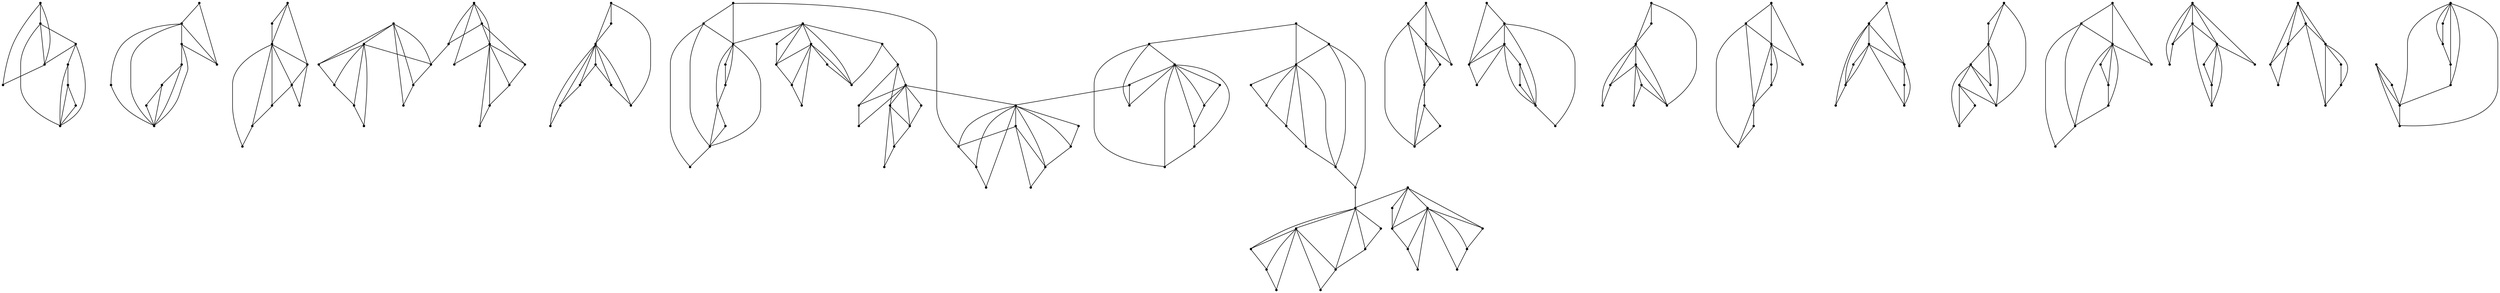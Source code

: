 graph {
  node [shape=point,comment="{\"directed\":false,\"doi\":\"10.4230/LIPIcs.GD.2024.30\",\"figure\":\"5\"}"]

  v0 [pos="1815.2250393648028,1713.8368433616383"]
  v1 [pos="1815.2208420417628,1747.1754330739423"]
  v2 [pos="1765.2112643240512,1630.5046111245729"]
  v3 [pos="1815.220842041763,1680.506391960017"]
  v4 [pos="1815.2208420417628,1947.1825564157189"]
  v5 [pos="1815.2250393648028,1980.5130078173402"]
  v6 [pos="1765.2112643240512,1897.1807755802747"]
  v7 [pos="1715.1974892832995,1930.5152961372373"]
  v8 [pos="1815.220842041763,2013.8515975296443"]
  v9 [pos="1765.2237291015626,2063.849309209747"]
  v10 [pos="1815.2250393648028,2247.189172273042"]
  v11 [pos="1815.220842041763,2280.527761985346"]
  v12 [pos="1765.2237291015626,2330.5254736654488"]
  v13 [pos="1715.1974892832995,1663.839131681536"]
  v14 [pos="1815.220842041763,2213.8587208714207"]
  v15 [pos="1715.1974892832995,2197.1914605929396"]
  v16 [pos="1765.2237291015626,1797.173144754045"]
  v17 [pos="1715.201559414732,1997.1802680958215"]
  v18 [pos="1715.1974892832995,1963.8498166942002"]
  v19 [pos="1715.1974892832995,1697.173652238498"]
  v20 [pos="1715.201559414732,1730.5041036401194"]
  v21 [pos="1715.201559414732,2263.8564325515235"]
  v22 [pos="1715.1974892832995,2230.525981149902"]
  v23 [pos="1765.2112643240512,2163.8569400359765"]
  v24 [pos="1715.1974892832995,1763.8426933524238"]
  v25 [pos="1715.1974892832995,2030.5188578081256"]
  v26 [pos="1715.1974892832995,2297.1950222638275"]
  v27 [pos="1665.1837142425481,1647.1678022477126"]
  v28 [pos="1665.1795169195084,1680.506391960017"]
  v29 [pos="1615.1699392017963,1563.8355700106472"]
  v30 [pos="1665.1795169195084,1613.8373508460913"]
  v31 [pos="1665.1795169195084,1880.5135153017934"]
  v32 [pos="1665.183714242548,1913.8439667034147"]
  v33 [pos="1615.1699392017963,1830.511734466349"]
  v34 [pos="1665.1795169195084,1947.1825564157189"]
  v35 [pos="1615.1824039793078,1997.1802680958215"]
  v36 [pos="1665.183714242548,2180.5201311591163"]
  v37 [pos="1665.1795169195084,2213.8587208714207"]
  v38 [pos="1615.182403979308,2263.8564325515235"]
  v39 [pos="1665.1795169195084,2147.1896797574955"]
  v40 [pos="1615.182403979308,1730.5041036401194"]
  v41 [pos="1565.1561641610451,1897.1807755802747"]
  v42 [pos="1565.1561641610451,1863.8462550233119"]
  v43 [pos="1565.1602342924775,1930.511226981896"]
  v44 [pos="1565.156164161045,1597.1700905676103"]
  v45 [pos="1565.1561641610451,1630.5046111245729"]
  v46 [pos="1565.1602342924773,1663.8350625261942"]
  v47 [pos="1565.156164161045,2163.8569400359765"]
  v48 [pos="1565.1561641610451,2130.522419479014"]
  v49 [pos="1565.1602342924775,2197.187391437598"]
  v50 [pos="1615.1699392017965,2097.1878989220513"]
  v51 [pos="1015.0086770463084,1563.8315008553059"]
  v52 [pos="1315.0913590887196,1563.8315008553059"]
  v53 [pos="1015.0086770463083,1830.5076653110077"]
  v54 [pos="1315.0913590887196,1830.5076653110082"]
  v55 [pos="1015.0086770463084,2097.18382976671"]
  v56 [pos="1315.0913590887196,2097.18382976671"]
  v57 [pos="1565.156164161045,1697.173652238498"]
  v58 [pos="1565.1561641610451,1963.8498166942002"]
  v59 [pos="1565.156164161045,2230.525981149902"]
  v60 [pos="1515.1464592517257,1713.832774206297"]
  v61 [pos="1515.1423891202935,1747.171363918601"]
  v62 [pos="1465.1326842109743,1630.5005419692316"]
  v63 [pos="1515.1423891202935,1680.5023228046757"]
  v64 [pos="1515.1423891202935,1947.1784872603773"]
  v65 [pos="1515.1464592517254,1980.5089386619986"]
  v66 [pos="1415.1189091702227,1963.8457475388589"]
  v67 [pos="1515.1423891202935,2013.8475283743028"]
  v68 [pos="1465.1326842109743,1897.1767064249332"]
  v69 [pos="1465.1452761800929,2063.8452400544056"]
  v70 [pos="1515.1464592517257,2247.1851031177007"]
  v71 [pos="1515.1423891202935,2280.5236928300046"]
  v72 [pos="1465.1452761800929,2330.5214045101075"]
  v73 [pos="1415.1189091702227,1697.1695830831568"]
  v74 [pos="1515.1423891202935,2213.8546517160794"]
  v75 [pos="1415.1189091702227,2230.5219119945605"]
  v76 [pos="1415.1231064932622,1997.1761989404802"]
  v77 [pos="1465.145276180093,1797.1690755987038"]
  v78 [pos="1415.1231064932622,1730.500034484778"]
  v79 [pos="1415.1231064932622,2263.852363396182"]
  v80 [pos="1415.1189091702227,1663.8350625261937"]
  v81 [pos="1415.1189091702227,1930.511226981896"]
  v82 [pos="1465.1326842109743,2163.8528708806352"]
  v83 [pos="1415.1189091702227,2197.187391437598"]
  v84 [pos="1415.1189091702227,1763.8386241970825"]
  v85 [pos="1415.1189091702227,2030.5147886527843"]
  v86 [pos="1415.1189091702227,2297.190953108486"]
  v87 [pos="1365.105134129471,1647.1637330923713"]
  v88 [pos="1365.1010639980386,1680.5023228046757"]
  v89 [pos="1365.1010639980386,1613.83328169075"]
  v90 [pos="1365.1010639980386,1880.5094461464519"]
  v91 [pos="1365.105134129471,1913.8398975480732"]
  v92 [pos="1365.1010639980386,1947.1784872603773"]
  v93 [pos="1315.1039510578385,1997.1761989404802"]
  v94 [pos="1365.105134129471,2180.516062003775"]
  v95 [pos="1365.1010639980386,2213.8546517160794"]
  v96 [pos="1315.1039510578385,2263.852363396182"]
  v97 [pos="1365.1010639980386,2147.1856106021537"]
  v98 [pos="1265.0817813710075,1930.5071578265545"]
  v99 [pos="1265.077584047968,1897.1767064249332"]
  v100 [pos="1315.1039510578385,1730.500034484778"]
  v101 [pos="1265.077584047968,1630.5005419692316"]
  v102 [pos="1265.0817813710075,1663.8309933708533"]
  v103 [pos="1265.077584047968,2163.8528708806352"]
  v104 [pos="1265.0817813710075,2197.1833222822565"]
  v105 [pos="1265.077584047968,1597.1660214122685"]
  v106 [pos="1265.077584047968,1863.8421858679706"]
  v107 [pos="1265.077584047968,2130.518350323672"]
  v108 [pos="1265.077584047968,1697.1695830831568"]
  v109 [pos="1265.077584047968,1963.8457475388589"]
  v110 [pos="1265.077584047968,2230.5219119945605"]
  v111 [pos="1215.0638090072164,1713.832774206297"]
  v112 [pos="1215.0597388757842,1747.171363918601"]
  v113 [pos="1165.050033966465,1630.5005419692316"]
  v114 [pos="1115.040456248753,1730.5000344847776"]
  v115 [pos="1215.0597388757842,1680.5023228046757"]
  v116 [pos="1215.0597388757842,1947.1784872603773"]
  v117 [pos="1215.0638090072164,1980.5089386619986"]
  v118 [pos="1115.040456248753,1997.1761989404802"]
  v119 [pos="1215.0597388757842,2013.8475283743028"]
  v120 [pos="1165.050033966465,1897.1767064249334"]
  v121 [pos="1165.0626259355836,2063.8452400544056"]
  v122 [pos="1215.0638090072164,2247.1851031177007"]
  v123 [pos="1215.0597388757842,2280.5236928300046"]
  v124 [pos="1165.0626259355836,2330.5214045101075"]
  v125 [pos="1215.0597388757842,2213.8546517160794"]
  v126 [pos="1115.040456248753,2263.852363396182"]
  v127 [pos="1165.0626259355836,1797.1690755987038"]
  v128 [pos="1115.0362589257134,1697.1695830831568"]
  v129 [pos="1115.0362589257134,1663.8350625261937"]
  v130 [pos="1115.0362589257134,1930.511226981896"]
  v131 [pos="1115.0362589257134,1963.8457475388589"]
  v132 [pos="1165.050033966465,2163.8528708806352"]
  v133 [pos="1115.0362589257134,2230.5219119945605"]
  v134 [pos="1115.0362589257134,2197.187391437598"]
  v135 [pos="1115.0362589257134,1763.8386241970825"]
  v136 [pos="1115.0362589257134,2030.5147886527843"]
  v137 [pos="1115.0362589257134,2297.190953108486"]
  v138 [pos="1065.02245208706,1647.1637330923713"]
  v139 [pos="1065.0183819556275,1680.5023228046757"]
  v140 [pos="1065.0183819556275,1613.83328169075"]
  v141 [pos="1065.0183819556275,1880.5094461464519"]
  v142 [pos="1065.02245208706,1913.8398975480732"]
  v143 [pos="1065.0183819556275,1947.1784872603773"]
  v144 [pos="1015.0212690154272,1997.1761989404802"]
  v145 [pos="1065.02245208706,2180.516062003775"]
  v146 [pos="1065.0183819556275,2213.8546517160794"]
  v147 [pos="1015.0212690154272,2263.852363396182"]
  v148 [pos="1065.0183819556275,2147.1856106021537"]
  v149 [pos="964.9990993285965,1930.5071578265545"]
  v150 [pos="1015.0212690154273,1730.500034484778"]
  v151 [pos="964.9990993285965,1663.8309933708533"]
  v152 [pos="964.9990993285965,2197.1833222822565"]
  v153 [pos="964.9949656013605,1630.5005419692316"]
  v154 [pos="964.9949656013605,1597.1660214122685"]
  v155 [pos="964.9949656013605,1863.8421858679706"]
  v156 [pos="964.9949656013605,1897.1767064249332"]
  v157 [pos="964.9949656013605,2163.8528708806352"]
  v158 [pos="964.9949656013605,2130.518350323672"]
  v159 [pos="964.9949656013605,1697.1695830831568"]
  v160 [pos="964.9949656013605,1963.8457475388589"]
  v161 [pos="964.9949656013605,2230.5219119945605"]
  v162 [pos="914.9811905606089,1713.832774206297"]
  v163 [pos="914.9769932375693,1747.171363918601"]
  v164 [pos="864.9674155198574,1630.5005419692316"]
  v165 [pos="814.9536404791058,1763.8386241970825"]
  v166 [pos="914.9811905606089,1980.5089386619986"]
  v167 [pos="914.9769932375693,2013.8475283743028"]
  v168 [pos="864.9798802973689,2063.8452400544056"]
  v169 [pos="914.9769932375693,2213.8546517160794"]
  v170 [pos="814.9536404791058,2297.190953108486"]
  v171 [pos="914.9811905606089,2247.1851031177007"]
  v172 [pos="914.9769932375693,2280.5236928300046"]
  v173 [pos="864.9798802973689,2330.5214045101075"]
  v174 [pos="914.9769932375693,1680.5023228046757"]
  v175 [pos="914.9769932375693,1947.1784872603773"]
  v176 [pos="814.9536404791058,2030.5147886527843"]
  v177 [pos="864.9674155198574,1897.1767064249332"]
  v178 [pos="864.9798802973689,1797.1690755987038"]
  v179 [pos="814.9577742063418,1730.5000344847776"]
  v180 [pos="814.9536404791058,1663.8350625261942"]
  v181 [pos="814.9536404791058,1697.1695830831568"]
  v182 [pos="814.9577742063418,1997.1761989404802"]
  v183 [pos="814.9536404791058,1930.511226981896"]
  v184 [pos="814.9536404791058,1963.8457475388586"]
  v185 [pos="864.9674155198574,2163.8528708806352"]
  v186 [pos="814.9536404791057,2197.187391437598"]
  v187 [pos="814.9577742063418,2263.852363396182"]
  v188 [pos="814.9536404791057,2230.5219119945605"]
  v189 [pos="764.9398654383542,1647.1637330923713"]
  v190 [pos="764.9356681153147,1680.5023228046757"]
  v191 [pos="714.9260903976027,1563.8315008553059"]
  v192 [pos="764.9398654383542,1913.8398975480732"]
  v193 [pos="764.9356681153146,1947.1784872603773"]
  v194 [pos="714.9385551751143,1997.1761989404802"]
  v195 [pos="764.9356681153146,1613.83328169075"]
  v196 [pos="764.9356681153147,1880.5094461464519"]
  v197 [pos="764.9398654383542,2180.516062003775"]
  v198 [pos="764.9356681153147,2213.8546517160794"]
  v199 [pos="714.9385551751143,2263.852363396182"]
  v200 [pos="714.9260903976027,1830.5076653110077"]
  v201 [pos="764.9356681153147,2147.1856106021537"]
  v202 [pos="714.9385551751143,1730.500034484778"]
  v203 [pos="664.9164490840872,1663.8309933708529"]
  v204 [pos="664.9123153568511,1630.5005419692316"]
  v205 [pos="664.9123153568511,1597.1660214122685"]
  v206 [pos="664.9123153568512,1897.1767064249332"]
  v207 [pos="664.9164490840872,1930.5071578265545"]
  v208 [pos="664.9123153568512,1863.8421858679706"]
  v209 [pos="714.9260903976027,2097.18382976671"]
  v210 [pos="664.9123153568511,2163.8528708806352"]
  v211 [pos="664.9164490840872,2197.1833222822565"]
  v212 [pos="664.9123153568511,2130.518350323672"]
  v213 [pos="664.9123153568512,1697.1695830831568"]
  v214 [pos="664.9123153568512,1963.8457475388589"]
  v215 [pos="664.9123153568511,2230.5219119945605"]

  v0 -- v1 [id="-1",pos="1815.2250393648028,1713.8368433616383 1815.2208420417628,1747.1754330739423 1815.2208420417628,1747.1754330739423 1815.2208420417628,1747.1754330739423"]
  v1 -- v2 [id="-2",pos="1815.2208420417628,1747.1754330739423 1765.2112643240512,1630.5046111245729 1765.2112643240512,1630.5046111245729 1765.2112643240512,1630.5046111245729"]
  v3 -- v0 [id="-3",pos="1815.220842041763,1680.506391960017 1815.2250393648028,1713.8368433616383 1815.2250393648028,1713.8368433616383 1815.2250393648028,1713.8368433616383"]
  v0 -- v2 [id="-4",pos="1815.2250393648028,1713.8368433616383 1765.2112643240512,1630.5046111245729 1765.2112643240512,1630.5046111245729 1765.2112643240512,1630.5046111245729"]
  v4 -- v5 [id="-5",pos="1815.2208420417628,1947.1825564157189 1815.2250393648028,1980.5130078173402 1815.2250393648028,1980.5130078173402 1815.2250393648028,1980.5130078173402"]
  v5 -- v6 [id="-6",pos="1815.2250393648028,1980.5130078173402 1765.2112643240512,1897.1807755802747 1765.2112643240512,1897.1807755802747 1765.2112643240512,1897.1807755802747"]
  v5 -- v7 [id="-7",pos="1815.2250393648028,1980.5130078173402 1715.1974892832995,1930.5152961372373 1715.1974892832995,1930.5152961372373 1715.1974892832995,1930.5152961372373"]
  v215 -- v209 [id="-8",pos="664.9123153568511,2230.5219119945605 714.9260903976027,2097.18382976671 714.9260903976027,2097.18382976671 714.9260903976027,2097.18382976671"]
  v215 -- v199 [id="-9",pos="664.9123153568511,2230.5219119945605 714.9385551751143,2263.852363396182 714.9385551751143,2263.852363396182 714.9385551751143,2263.852363396182"]
  v211 -- v215 [id="-10",pos="664.9164490840872,2197.1833222822565 664.9123153568511,2230.5219119945605 664.9123153568511,2230.5219119945605 664.9123153568511,2230.5219119945605"]
  v211 -- v209 [id="-11",pos="664.9164490840872,2197.1833222822565 714.9260903976027,2097.18382976671 714.9260903976027,2097.18382976671 714.9260903976027,2097.18382976671"]
  v210 -- v209 [id="-12",pos="664.9123153568511,2163.8528708806352 714.9260903976027,2097.18382976671 714.9260903976027,2097.18382976671 714.9260903976027,2097.18382976671"]
  v210 -- v211 [id="-13",pos="664.9123153568511,2163.8528708806352 664.9164490840872,2197.1833222822565 664.9164490840872,2197.1833222822565 664.9164490840872,2197.1833222822565"]
  v212 -- v210 [id="-14",pos="664.9123153568511,2130.518350323672 664.9123153568511,2163.8528708806352 664.9123153568511,2163.8528708806352 664.9123153568511,2163.8528708806352"]
  v214 -- v194 [id="-15",pos="664.9123153568512,1963.8457475388589 714.9385551751143,1997.1761989404802 714.9385551751143,1997.1761989404802 714.9385551751143,1997.1761989404802"]
  v214 -- v200 [id="-16",pos="664.9123153568512,1963.8457475388589 714.9260903976027,1830.5076653110077 714.9260903976027,1830.5076653110077 714.9260903976027,1830.5076653110077"]
  v207 -- v214 [id="-17",pos="664.9164490840872,1930.5071578265545 664.9123153568512,1963.8457475388589 664.9123153568512,1963.8457475388589 664.9123153568512,1963.8457475388589"]
  v207 -- v200 [id="-18",pos="664.9164490840872,1930.5071578265545 714.9260903976027,1830.5076653110077 714.9260903976027,1830.5076653110077 714.9260903976027,1830.5076653110077"]
  v206 -- v200 [id="-19",pos="664.9123153568512,1897.1767064249332 714.9260903976027,1830.5076653110077 714.9260903976027,1830.5076653110077 714.9260903976027,1830.5076653110077"]
  v206 -- v207 [id="-20",pos="664.9123153568512,1897.1767064249332 664.9164490840872,1930.5071578265545 664.9164490840872,1930.5071578265545 664.9164490840872,1930.5071578265545"]
  v208 -- v206 [id="-21",pos="664.9123153568512,1863.8421858679706 664.9123153568512,1897.1767064249332 664.9123153568512,1897.1767064249332 664.9123153568512,1897.1767064249332"]
  v213 -- v191 [id="-22",pos="664.9123153568512,1697.1695830831568 714.9260903976027,1563.8315008553059 714.9260903976027,1563.8315008553059 714.9260903976027,1563.8315008553059"]
  v213 -- v202 [id="-23",pos="664.9123153568512,1697.1695830831568 714.9385551751143,1730.500034484778 714.9385551751143,1730.500034484778 714.9385551751143,1730.500034484778"]
  v203 -- v191 [id="-24",pos="664.9164490840872,1663.8309933708529 714.9260903976027,1563.8315008553059 714.9260903976027,1563.8315008553059 714.9260903976027,1563.8315008553059"]
  v203 -- v213 [id="-25",pos="664.9164490840872,1663.8309933708529 664.9123153568512,1697.1695830831568 664.9123153568512,1697.1695830831568 664.9123153568512,1697.1695830831568"]
  v204 -- v191 [id="-26",pos="664.9123153568511,1630.5005419692316 714.9260903976027,1563.8315008553059 714.9260903976027,1563.8315008553059 714.9260903976027,1563.8315008553059"]
  v204 -- v203 [id="-27",pos="664.9123153568511,1630.5005419692316 664.9164490840872,1663.8309933708529 664.9164490840872,1663.8309933708529 664.9164490840872,1663.8309933708529"]
  v205 -- v204 [id="-28",pos="664.9123153568511,1597.1660214122685 664.9123153568511,1630.5005419692316 664.9123153568511,1630.5005419692316 664.9123153568511,1630.5005419692316"]
  v209 -- v201 [id="-29",pos="714.9260903976027,2097.18382976671 764.9356681153147,2147.1856106021537 764.9356681153147,2147.1856106021537 764.9356681153147,2147.1856106021537"]
  v209 -- v212 [id="-30",pos="714.9260903976027,2097.18382976671 664.9123153568511,2130.518350323672 664.9123153568511,2130.518350323672 664.9123153568511,2130.518350323672"]
  v209 -- v199 [id="-31",pos="714.9260903976027,2097.18382976671 714.9385551751143,2263.852363396182 714.9385551751143,2263.852363396182 714.9385551751143,2263.852363396182"]
  v200 -- v208 [id="-34",pos="714.9260903976027,1830.5076653110077 664.9123153568512,1863.8421858679706 664.9123153568512,1863.8421858679706 664.9123153568512,1863.8421858679706"]
  v200 -- v194 [id="-35",pos="714.9260903976027,1830.5076653110077 714.9385551751143,1997.1761989404802 714.9385551751143,1997.1761989404802 714.9385551751143,1997.1761989404802"]
  v200 -- v196 [id="-36",pos="714.9260903976027,1830.5076653110077 764.9356681153147,1880.5094461464519 764.9356681153147,1880.5094461464519 764.9356681153147,1880.5094461464519"]
  v191 -- v205 [id="-39",pos="714.9260903976027,1563.8315008553059 664.9123153568511,1597.1660214122685 664.9123153568511,1597.1660214122685 664.9123153568511,1597.1660214122685"]
  v191 -- v195 [id="-40",pos="714.9260903976027,1563.8315008553059 764.9356681153146,1613.83328169075 764.9356681153146,1613.83328169075 764.9356681153146,1613.83328169075"]
  v191 -- v202 [id="-41",pos="714.9260903976027,1563.8315008553059 714.9385551751143,1730.500034484778 714.9385551751143,1730.500034484778 714.9385551751143,1730.500034484778"]
  v191 -- v189 [id="-44",pos="714.9260903976027,1563.8315008553059 764.9398654383542,1647.1637330923713 764.9398654383542,1647.1637330923713 764.9398654383542,1647.1637330923713"]
  v194 -- v193 [id="-45",pos="714.9385551751143,1997.1761989404802 764.9356681153146,1947.1784872603773 764.9356681153146,1947.1784872603773 764.9356681153146,1947.1784872603773"]
  v202 -- v190 [id="-46",pos="714.9385551751143,1730.500034484778 764.9356681153147,1680.5023228046757 764.9356681153147,1680.5023228046757 764.9356681153147,1680.5023228046757"]
  v199 -- v201 [id="-47",pos="714.9385551751143,2263.852363396182 764.9356681153147,2147.1856106021537 764.9356681153147,2147.1856106021537 764.9356681153147,2147.1856106021537"]
  v199 -- v197 [id="-48",pos="714.9385551751143,2263.852363396182 764.9398654383542,2180.516062003775 764.9398654383542,2180.516062003775 764.9398654383542,2180.516062003775"]
  v194 -- v192 [id="-49",pos="714.9385551751143,1997.1761989404802 764.9398654383542,1913.8398975480732 764.9398654383542,1913.8398975480732 764.9398654383542,1913.8398975480732"]
  v201 -- v197 [id="-51",pos="764.9356681153147,2147.1856106021537 764.9398654383542,2180.516062003775 764.9398654383542,2180.516062003775 764.9398654383542,2180.516062003775"]
  v192 -- v200 [id="-52",pos="764.9398654383542,1913.8398975480732 714.9260903976027,1830.5076653110077 714.9260903976027,1830.5076653110077 714.9260903976027,1830.5076653110077"]
  v196 -- v192 [id="-53",pos="764.9356681153147,1880.5094461464519 764.9398654383542,1913.8398975480732 764.9398654383542,1913.8398975480732 764.9398654383542,1913.8398975480732"]
  v195 -- v189 [id="-55",pos="764.9356681153146,1613.83328169075 764.9398654383542,1647.1637330923713 764.9398654383542,1647.1637330923713 764.9398654383542,1647.1637330923713"]
  v198 -- v199 [id="-56",pos="764.9356681153147,2213.8546517160794 714.9385551751143,2263.852363396182 714.9385551751143,2263.852363396182 714.9385551751143,2263.852363396182"]
  v197 -- v198 [id="-57",pos="764.9398654383542,2180.516062003775 764.9356681153147,2213.8546517160794 764.9356681153147,2213.8546517160794 764.9356681153147,2213.8546517160794"]
  v193 -- v55 [id="-58",pos="764.9356681153146,1947.1784872603773 764.9398654383542,2097.1878989220513 764.9398654383542,2097.1878989220513 764.9398654383542,2097.1878989220513 1015.0086770463084,2097.18382976671 1015.0086770463084,2097.18382976671 1015.0086770463084,2097.18382976671"]
  v193 -- v192 [id="-59",pos="764.9356681153146,1947.1784872603773 764.9398654383542,1913.8398975480732 764.9398654383542,1913.8398975480732 764.9398654383542,1913.8398975480732"]
  v196 -- v190 [id="-60",pos="764.9356681153147,1880.5094461464519 764.9356681153147,1680.5023228046757 764.9356681153147,1680.5023228046757 764.9356681153147,1680.5023228046757"]
  v190 -- v189 [id="-61",pos="764.9356681153147,1680.5023228046757 764.9398654383542,1647.1637330923713 764.9398654383542,1647.1637330923713 764.9398654383542,1647.1637330923713"]
  v195 -- v51 [id="-63",pos="764.9356681153146,1613.83328169075 764.9398654383542,1563.8355700106472 764.9398654383542,1563.8355700106472 764.9398654383542,1563.8355700106472 1015.0086770463084,1563.8315008553059 1015.0086770463084,1563.8315008553059 1015.0086770463084,1563.8315008553059"]
  v190 -- v191 [id="-65",pos="764.9356681153147,1680.5023228046757 714.9260903976027,1563.8315008553059 714.9260903976027,1563.8315008553059 714.9260903976027,1563.8315008553059"]
  v5 -- v8 [id="-67",pos="1815.2250393648028,1980.5130078173402 1815.220842041763,2013.8515975296443 1815.220842041763,2013.8515975296443 1815.220842041763,2013.8515975296443"]
  v8 -- v9 [id="-68",pos="1815.220842041763,2013.8515975296443 1765.2237291015626,2063.849309209747 1765.2237291015626,2063.849309209747 1765.2237291015626,2063.849309209747"]
  v10 -- v11 [id="-69",pos="1815.2250393648028,2247.189172273042 1815.220842041763,2280.527761985346 1815.220842041763,2280.527761985346 1815.220842041763,2280.527761985346"]
  v11 -- v12 [id="-70",pos="1815.220842041763,2280.527761985346 1765.2237291015626,2330.5254736654488 1765.2237291015626,2330.5254736654488 1765.2237291015626,2330.5254736654488"]
  v1 -- v13 [id="-71",pos="1815.2208420417628,1747.1754330739423 1715.1974892832995,1663.839131681536 1715.1974892832995,1663.839131681536 1715.1974892832995,1663.839131681536"]
  v14 -- v15 [id="-72",pos="1815.220842041763,2213.8587208714207 1715.1974892832995,2197.1914605929396 1715.1974892832995,2197.1914605929396 1715.1974892832995,2197.1914605929396"]
  v170 -- v185 [id="-73",pos="814.9536404791058,2297.190953108486 864.9674155198574,2163.8528708806352 864.9674155198574,2163.8528708806352 864.9674155198574,2163.8528708806352"]
  v170 -- v173 [id="-74",pos="814.9536404791058,2297.190953108486 864.9798802973689,2330.5214045101075 864.9798802973689,2330.5214045101075 864.9798802973689,2330.5214045101075"]
  v187 -- v185 [id="-75",pos="814.9577742063418,2263.852363396182 864.9674155198574,2163.8528708806352 864.9674155198574,2163.8528708806352 864.9674155198574,2163.8528708806352"]
  v187 -- v170 [id="-76",pos="814.9577742063418,2263.852363396182 814.9536404791058,2297.190953108486 814.9536404791058,2297.190953108486 814.9536404791058,2297.190953108486"]
  v188 -- v187 [id="-77",pos="814.9536404791057,2230.5219119945605 814.9577742063418,2263.852363396182 814.9577742063418,2263.852363396182 814.9577742063418,2263.852363396182"]
  v188 -- v185 [id="-78",pos="814.9536404791057,2230.5219119945605 864.9674155198574,2163.8528708806352 864.9674155198574,2163.8528708806352 864.9674155198574,2163.8528708806352"]
  v186 -- v188 [id="-79",pos="814.9536404791057,2197.187391437598 814.9536404791057,2230.5219119945605 814.9536404791057,2230.5219119945605 814.9536404791057,2230.5219119945605"]
  v176 -- v168 [id="-80",pos="814.9536404791058,2030.5147886527843 864.9798802973689,2063.8452400544056 864.9798802973689,2063.8452400544056 864.9798802973689,2063.8452400544056"]
  v176 -- v177 [id="-81",pos="814.9536404791058,2030.5147886527843 864.9674155198574,1897.1767064249332 864.9674155198574,1897.1767064249332 864.9674155198574,1897.1767064249332"]
  v182 -- v177 [id="-82",pos="814.9577742063418,1997.1761989404802 864.9674155198574,1897.1767064249332 864.9674155198574,1897.1767064249332 864.9674155198574,1897.1767064249332"]
  v182 -- v176 [id="-83",pos="814.9577742063418,1997.1761989404802 814.9536404791058,2030.5147886527843 814.9536404791058,2030.5147886527843 814.9536404791058,2030.5147886527843"]
  v184 -- v182 [id="-84",pos="814.9536404791058,1963.8457475388586 814.9577742063418,1997.1761989404802 814.9577742063418,1997.1761989404802 814.9577742063418,1997.1761989404802"]
  v184 -- v177 [id="-85",pos="814.9536404791058,1963.8457475388586 864.9674155198574,1897.1767064249332 864.9674155198574,1897.1767064249332 864.9674155198574,1897.1767064249332"]
  v183 -- v184 [id="-86",pos="814.9536404791058,1930.511226981896 814.9536404791058,1963.8457475388586 814.9536404791058,1963.8457475388586 814.9536404791058,1963.8457475388586"]
  v165 -- v178 [id="-87",pos="814.9536404791058,1763.8386241970825 864.9798802973689,1797.1690755987038 864.9798802973689,1797.1690755987038 864.9798802973689,1797.1690755987038"]
  v165 -- v164 [id="-88",pos="814.9536404791058,1763.8386241970825 864.9674155198574,1630.5005419692316 864.9674155198574,1630.5005419692316 864.9674155198574,1630.5005419692316"]
  v179 -- v164 [id="-89",pos="814.9577742063418,1730.5000344847776 864.9674155198574,1630.5005419692316 864.9674155198574,1630.5005419692316 864.9674155198574,1630.5005419692316"]
  v179 -- v165 [id="-90",pos="814.9577742063418,1730.5000344847776 814.9536404791058,1763.8386241970825 814.9536404791058,1763.8386241970825 814.9536404791058,1763.8386241970825"]
  v181 -- v179 [id="-91",pos="814.9536404791058,1697.1695830831568 814.9577742063418,1730.5000344847776 814.9577742063418,1730.5000344847776 814.9577742063418,1730.5000344847776"]
  v181 -- v164 [id="-92",pos="814.9536404791058,1697.1695830831568 864.9674155198574,1630.5005419692316 864.9674155198574,1630.5005419692316 864.9674155198574,1630.5005419692316"]
  v180 -- v181 [id="-93",pos="814.9536404791058,1663.8350625261942 814.9536404791058,1697.1695830831568 814.9536404791058,1697.1695830831568 814.9536404791058,1697.1695830831568"]
  v14 -- v10 [id="-94",pos="1815.220842041763,2213.8587208714207 1815.2250393648028,2247.189172273042 1815.2250393648028,2247.189172273042 1815.2250393648028,2247.189172273042"]
  v10 -- v12 [id="-95",pos="1815.2250393648028,2247.189172273042 1765.2237291015626,2330.5254736654488 1765.2237291015626,2330.5254736654488 1765.2237291015626,2330.5254736654488"]
  v16 -- v1 [id="-96",pos="1765.2237291015626,1797.173144754045 1815.2208420417628,1747.1754330739423 1815.2208420417628,1747.1754330739423 1815.2208420417628,1747.1754330739423"]
  v185 -- v169 [id="-97",pos="864.9674155198574,2163.8528708806352 914.9769932375693,2213.8546517160794 914.9769932375693,2213.8546517160794 914.9769932375693,2213.8546517160794"]
  v185 -- v186 [id="-100",pos="864.9674155198574,2163.8528708806352 814.9536404791057,2197.187391437598 814.9536404791057,2197.187391437598 814.9536404791057,2197.187391437598"]
  v177 -- v175 [id="-101",pos="864.9674155198574,1897.1767064249332 914.9769932375693,1947.1784872603773 914.9769932375693,1947.1784872603773 914.9769932375693,1947.1784872603773"]
  v177 -- v183 [id="-103",pos="864.9674155198574,1897.1767064249332 814.9536404791058,1930.511226981896 814.9536404791058,1930.511226981896 814.9536404791058,1930.511226981896"]
  v164 -- v180 [id="-106",pos="864.9674155198574,1630.5005419692316 814.9536404791058,1663.8350625261942 814.9536404791058,1663.8350625261942 814.9536404791058,1663.8350625261942"]
  v164 -- v174 [id="-107",pos="864.9674155198574,1630.5005419692316 914.9769932375693,1680.5023228046757 914.9769932375693,1680.5023228046757 914.9769932375693,1680.5023228046757"]
  v164 -- v162 [id="-109",pos="864.9674155198574,1630.5005419692316 914.9811905606089,1713.832774206297 914.9811905606089,1713.832774206297 914.9811905606089,1713.832774206297"]
  v168 -- v167 [id="-110",pos="864.9798802973689,2063.8452400544056 914.9769932375693,2013.8475283743028 914.9769932375693,2013.8475283743028 914.9769932375693,2013.8475283743028"]
  v178 -- v163 [id="-111",pos="864.9798802973689,1797.1690755987038 914.9769932375693,1747.171363918601 914.9769932375693,1747.171363918601 914.9769932375693,1747.171363918601"]
  v173 -- v169 [id="-112",pos="864.9798802973689,2330.5214045101075 914.9769932375693,2213.8546517160794 914.9769932375693,2213.8546517160794 914.9769932375693,2213.8546517160794"]
  v173 -- v171 [id="-113",pos="864.9798802973689,2330.5214045101075 914.9811905606089,2247.1851031177007 914.9811905606089,2247.1851031177007 914.9811905606089,2247.1851031177007"]
  v168 -- v166 [id="-114",pos="864.9798802973689,2063.8452400544056 914.9811905606089,1980.5089386619986 914.9811905606089,1980.5089386619986 914.9811905606089,1980.5089386619986"]
  v169 -- v171 [id="-116",pos="914.9769932375693,2213.8546517160794 914.9811905606089,2247.1851031177007 914.9811905606089,2247.1851031177007 914.9811905606089,2247.1851031177007"]
  v166 -- v177 [id="-117",pos="914.9811905606089,1980.5089386619986 864.9674155198574,1897.1767064249332 864.9674155198574,1897.1767064249332 864.9674155198574,1897.1767064249332"]
  v166 -- v176 [id="-118",pos="914.9811905606089,1980.5089386619986 814.9536404791058,2030.5147886527843 814.9536404791058,2030.5147886527843 814.9536404791058,2030.5147886527843"]
  v175 -- v166 [id="-119",pos="914.9769932375693,1947.1784872603773 914.9811905606089,1980.5089386619986 914.9811905606089,1980.5089386619986 914.9811905606089,1980.5089386619986"]
  v174 -- v162 [id="-121",pos="914.9769932375693,1680.5023228046757 914.9811905606089,1713.832774206297 914.9811905606089,1713.832774206297 914.9811905606089,1713.832774206297"]
  v172 -- v173 [id="-122",pos="914.9769932375693,2280.5236928300046 864.9798802973689,2330.5214045101075 864.9798802973689,2330.5214045101075 864.9798802973689,2330.5214045101075"]
  v171 -- v172 [id="-123",pos="914.9811905606089,2247.1851031177007 914.9769932375693,2280.5236928300046 914.9769932375693,2280.5236928300046 914.9769932375693,2280.5236928300046"]
  v169 -- v170 [id="-124",pos="914.9769932375693,2213.8546517160794 814.9536404791058,2297.190953108486 814.9536404791058,2297.190953108486 814.9536404791058,2297.190953108486"]
  v166 -- v167 [id="-126",pos="914.9811905606089,1980.5089386619986 914.9769932375693,2013.8475283743028 914.9769932375693,2013.8475283743028 914.9769932375693,2013.8475283743028"]
  v163 -- v165 [id="-127",pos="914.9769932375693,1747.171363918601 814.9536404791058,1763.8386241970825 814.9536404791058,1763.8386241970825 814.9536404791058,1763.8386241970825"]
  v163 -- v164 [id="-128",pos="914.9769932375693,1747.171363918601 864.9674155198574,1630.5005419692316 864.9674155198574,1630.5005419692316 864.9674155198574,1630.5005419692316"]
  v162 -- v163 [id="-129",pos="914.9811905606089,1713.832774206297 914.9769932375693,1747.171363918601 914.9769932375693,1747.171363918601 914.9769932375693,1747.171363918601"]
  v9 -- v17 [id="-130",pos="1765.2237291015626,2063.849309209747 1715.201559414732,1997.1802680958215 1715.201559414732,1997.1802680958215 1715.201559414732,1997.1802680958215"]
  v9 -- v18 [id="-131",pos="1765.2237291015626,2063.849309209747 1715.1974892832995,1963.8498166942002 1715.1974892832995,1963.8498166942002 1715.1974892832995,1963.8498166942002"]
  v9 -- v7 [id="-132",pos="1765.2237291015626,2063.849309209747 1715.1974892832995,1930.5152961372373 1715.1974892832995,1930.5152961372373 1715.1974892832995,1930.5152961372373"]
  v16 -- v19 [id="-134",pos="1765.2237291015626,1797.173144754045 1715.1974892832995,1697.173652238498 1715.1974892832995,1697.173652238498 1715.1974892832995,1697.173652238498"]
  v16 -- v13 [id="-135",pos="1765.2237291015626,1797.173144754045 1715.1974892832995,1663.839131681536 1715.1974892832995,1663.839131681536 1715.1974892832995,1663.839131681536"]
  v161 -- v147 [id="-136",pos="964.9949656013605,2230.5219119945605 1015.0212690154272,2263.852363396182 1015.0212690154272,2263.852363396182 1015.0212690154272,2263.852363396182"]
  v152 -- v161 [id="-137",pos="964.9990993285965,2197.1833222822565 964.9949656013605,2230.5219119945605 964.9949656013605,2230.5219119945605 964.9949656013605,2230.5219119945605"]
  v152 -- v55 [id="-138",pos="964.9990993285965,2197.1833222822565 1015.0086770463084,2097.18382976671 1015.0086770463084,2097.18382976671 1015.0086770463084,2097.18382976671"]
  v157 -- v55 [id="-139",pos="964.9949656013605,2163.8528708806352 1015.0086770463084,2097.18382976671 1015.0086770463084,2097.18382976671 1015.0086770463084,2097.18382976671"]
  v157 -- v152 [id="-140",pos="964.9949656013605,2163.8528708806352 964.9990993285965,2197.1833222822565 964.9990993285965,2197.1833222822565 964.9990993285965,2197.1833222822565"]
  v158 -- v157 [id="-141",pos="964.9949656013605,2130.518350323672 964.9949656013605,2163.8528708806352 964.9949656013605,2163.8528708806352 964.9949656013605,2163.8528708806352"]
  v160 -- v144 [id="-142",pos="964.9949656013605,1963.8457475388589 1015.0212690154272,1997.1761989404802 1015.0212690154272,1997.1761989404802 1015.0212690154272,1997.1761989404802"]
  v149 -- v53 [id="-143",pos="964.9990993285965,1930.5071578265545 1015.0086770463083,1830.5076653110077 1015.0086770463083,1830.5076653110077 1015.0086770463083,1830.5076653110077"]
  v149 -- v160 [id="-144",pos="964.9990993285965,1930.5071578265545 964.9949656013605,1963.8457475388589 964.9949656013605,1963.8457475388589 964.9949656013605,1963.8457475388589"]
  v156 -- v149 [id="-145",pos="964.9949656013605,1897.1767064249332 964.9990993285965,1930.5071578265545 964.9990993285965,1930.5071578265545 964.9990993285965,1930.5071578265545"]
  v156 -- v53 [id="-146",pos="964.9949656013605,1897.1767064249332 1015.0086770463083,1830.5076653110077 1015.0086770463083,1830.5076653110077 1015.0086770463083,1830.5076653110077"]
  v155 -- v156 [id="-147",pos="964.9949656013605,1863.8421858679706 964.9949656013605,1897.1767064249332 964.9949656013605,1897.1767064249332 964.9949656013605,1897.1767064249332"]
  v159 -- v150 [id="-148",pos="964.9949656013605,1697.1695830831568 1015.0212690154273,1730.500034484778 1015.0212690154273,1730.500034484778 1015.0212690154273,1730.500034484778"]
  v151 -- v159 [id="-149",pos="964.9990993285965,1663.8309933708533 964.9949656013605,1697.1695830831568 964.9949656013605,1697.1695830831568 964.9949656013605,1697.1695830831568"]
  v151 -- v51 [id="-150",pos="964.9990993285965,1663.8309933708533 1015.0086770463084,1563.8315008553059 1015.0086770463084,1563.8315008553059 1015.0086770463084,1563.8315008553059"]
  v153 -- v51 [id="-151",pos="964.9949656013605,1630.5005419692316 1015.0086770463084,1563.8315008553059 1015.0086770463084,1563.8315008553059 1015.0086770463084,1563.8315008553059"]
  v153 -- v151 [id="-152",pos="964.9949656013605,1630.5005419692316 964.9990993285965,1663.8309933708533 964.9990993285965,1663.8309933708533 964.9990993285965,1663.8309933708533"]
  v154 -- v153 [id="-153",pos="964.9949656013605,1597.1660214122685 964.9949656013605,1630.5005419692316 964.9949656013605,1630.5005419692316 964.9949656013605,1630.5005419692316"]
  v55 -- v148 [id="-154",pos="1015.0086770463084,2097.18382976671 1065.0183819556275,2147.1856106021537 1065.0183819556275,2147.1856106021537 1065.0183819556275,2147.1856106021537"]
  v55 -- v147 [id="-155",pos="1015.0086770463084,2097.18382976671 1015.0212690154272,2263.852363396182 1015.0212690154272,2263.852363396182 1015.0212690154272,2263.852363396182"]
  v55 -- v158 [id="-156",pos="1015.0086770463084,2097.18382976671 964.9949656013605,2130.518350323672 964.9949656013605,2130.518350323672 964.9949656013605,2130.518350323672"]
  v53 -- v141 [id="-159",pos="1015.0086770463083,1830.5076653110077 1065.0183819556275,1880.5094461464519 1065.0183819556275,1880.5094461464519 1065.0183819556275,1880.5094461464519"]
  v53 -- v155 [id="-160",pos="1015.0086770463083,1830.5076653110077 964.9949656013605,1863.8421858679706 964.9949656013605,1863.8421858679706 964.9949656013605,1863.8421858679706"]
  v53 -- v144 [id="-161",pos="1015.0086770463083,1830.5076653110077 1015.0212690154272,1997.1761989404802 1015.0212690154272,1997.1761989404802 1015.0212690154272,1997.1761989404802"]
  v51 -- v138 [id="-162",pos="1015.0086770463084,1563.8315008553059 1065.02245208706,1647.1637330923713 1065.02245208706,1647.1637330923713 1065.02245208706,1647.1637330923713"]
  v51 -- v154 [id="-163",pos="1015.0086770463084,1563.8315008553059 964.9949656013605,1597.1660214122685 964.9949656013605,1597.1660214122685 964.9949656013605,1597.1660214122685"]
  v51 -- v140 [id="-164",pos="1015.0086770463084,1563.8315008553059 1065.0183819556275,1613.83328169075 1065.0183819556275,1613.83328169075 1065.0183819556275,1613.83328169075"]
  v51 -- v150 [id="-165",pos="1015.0086770463084,1563.8315008553059 1015.0212690154273,1730.500034484778 1015.0212690154273,1730.500034484778 1015.0212690154273,1730.500034484778"]
  v147 -- v148 [id="-167",pos="1015.0212690154272,2263.852363396182 1065.0183819556275,2147.1856106021537 1065.0183819556275,2147.1856106021537 1065.0183819556275,2147.1856106021537"]
  v147 -- v152 [id="-168",pos="1015.0212690154272,2263.852363396182 964.9990993285965,2197.1833222822565 964.9990993285965,2197.1833222822565 964.9990993285965,2197.1833222822565"]
  v144 -- v143 [id="-169",pos="1015.0212690154272,1997.1761989404802 1065.0183819556275,1947.1784872603773 1065.0183819556275,1947.1784872603773 1065.0183819556275,1947.1784872603773"]
  v150 -- v139 [id="-170",pos="1015.0212690154273,1730.500034484778 1065.0183819556275,1680.5023228046757 1065.0183819556275,1680.5023228046757 1065.0183819556275,1680.5023228046757"]
  v147 -- v145 [id="-171",pos="1015.0212690154272,2263.852363396182 1065.02245208706,2180.516062003775 1065.02245208706,2180.516062003775 1065.02245208706,2180.516062003775"]
  v144 -- v142 [id="-172",pos="1015.0212690154272,1997.1761989404802 1065.02245208706,1913.8398975480732 1065.02245208706,1913.8398975480732 1065.02245208706,1913.8398975480732"]
  v150 -- v151 [id="-173",pos="1015.0212690154273,1730.500034484778 964.9990993285965,1663.8309933708533 964.9990993285965,1663.8309933708533 964.9990993285965,1663.8309933708533"]
  v144 -- v149 [id="-174",pos="1015.0212690154272,1997.1761989404802 964.9990993285965,1930.5071578265545 964.9990993285965,1930.5071578265545 964.9990993285965,1930.5071578265545"]
  v148 -- v145 [id="-176",pos="1065.0183819556275,2147.1856106021537 1065.02245208706,2180.516062003775 1065.02245208706,2180.516062003775 1065.02245208706,2180.516062003775"]
  v146 -- v147 [id="-177",pos="1065.0183819556275,2213.8546517160794 1015.0212690154272,2263.852363396182 1015.0212690154272,2263.852363396182 1015.0212690154272,2263.852363396182"]
  v145 -- v146 [id="-178",pos="1065.02245208706,2180.516062003775 1065.0183819556275,2213.8546517160794 1065.0183819556275,2213.8546517160794 1065.0183819556275,2213.8546517160794"]
  v143 -- v142 [id="-180",pos="1065.0183819556275,1947.1784872603773 1065.02245208706,1913.8398975480732 1065.02245208706,1913.8398975480732 1065.02245208706,1913.8398975480732"]
  v141 -- v139 [id="-181",pos="1065.0183819556275,1880.5094461464519 1065.0183819556275,1680.5023228046757 1065.0183819556275,1680.5023228046757 1065.0183819556275,1680.5023228046757"]
  v139 -- v138 [id="-182",pos="1065.0183819556275,1680.5023228046757 1065.02245208706,1647.1637330923713 1065.02245208706,1647.1637330923713 1065.02245208706,1647.1637330923713"]
  v138 -- v140 [id="-183",pos="1065.02245208706,1647.1637330923713 1065.0183819556275,1613.83328169075 1065.0183819556275,1613.83328169075 1065.0183819556275,1613.83328169075"]
  v142 -- v53 [id="-186",pos="1065.02245208706,1913.8398975480732 1015.0086770463083,1830.5076653110077 1015.0086770463083,1830.5076653110077 1015.0086770463083,1830.5076653110077"]
  v141 -- v142 [id="-188",pos="1065.0183819556275,1880.5094461464519 1065.02245208706,1913.8398975480732 1065.02245208706,1913.8398975480732 1065.02245208706,1913.8398975480732"]
  v139 -- v51 [id="-191",pos="1065.0183819556275,1680.5023228046757 1015.0086770463084,1563.8315008553059 1015.0086770463084,1563.8315008553059 1015.0086770463084,1563.8315008553059"]
  v16 -- v20 [id="-193",pos="1765.2237291015626,1797.173144754045 1715.201559414732,1730.5041036401194 1715.201559414732,1730.5041036401194 1715.201559414732,1730.5041036401194"]
  v9 -- v5 [id="-194",pos="1765.2237291015626,2063.849309209747 1815.2250393648028,1980.5130078173402 1815.2250393648028,1980.5130078173402 1815.2250393648028,1980.5130078173402"]
  v12 -- v21 [id="-195",pos="1765.2237291015626,2330.5254736654488 1715.201559414732,2263.8564325515235 1715.201559414732,2263.8564325515235 1715.201559414732,2263.8564325515235"]
  v12 -- v15 [id="-196",pos="1765.2237291015626,2330.5254736654488 1715.1974892832995,2197.1914605929396 1715.1974892832995,2197.1914605929396 1715.1974892832995,2197.1914605929396"]
  v12 -- v22 [id="-197",pos="1765.2237291015626,2330.5254736654488 1715.1974892832995,2230.525981149902 1715.1974892832995,2230.525981149902 1715.1974892832995,2230.525981149902"]
  v12 -- v14 [id="-198",pos="1765.2237291015626,2330.5254736654488 1815.220842041763,2213.8587208714207 1815.220842041763,2213.8587208714207 1815.220842041763,2213.8587208714207"]
  v137 -- v124 [id="-199",pos="1115.0362589257134,2297.190953108486 1165.0626259355836,2330.5214045101075 1165.0626259355836,2330.5214045101075 1165.0626259355836,2330.5214045101075"]
  v126 -- v137 [id="-200",pos="1115.040456248753,2263.852363396182 1115.0362589257134,2297.190953108486 1115.0362589257134,2297.190953108486 1115.0362589257134,2297.190953108486"]
  v126 -- v132 [id="-201",pos="1115.040456248753,2263.852363396182 1165.050033966465,2163.8528708806352 1165.050033966465,2163.8528708806352 1165.050033966465,2163.8528708806352"]
  v133 -- v132 [id="-202",pos="1115.0362589257134,2230.5219119945605 1165.050033966465,2163.8528708806352 1165.050033966465,2163.8528708806352 1165.050033966465,2163.8528708806352"]
  v133 -- v126 [id="-203",pos="1115.0362589257134,2230.5219119945605 1115.040456248753,2263.852363396182 1115.040456248753,2263.852363396182 1115.040456248753,2263.852363396182"]
  v134 -- v133 [id="-204",pos="1115.0362589257134,2197.187391437598 1115.0362589257134,2230.5219119945605 1115.0362589257134,2230.5219119945605 1115.0362589257134,2230.5219119945605"]
  v136 -- v121 [id="-205",pos="1115.0362589257134,2030.5147886527843 1165.0626259355836,2063.8452400544056 1165.0626259355836,2063.8452400544056 1165.0626259355836,2063.8452400544056"]
  v118 -- v136 [id="-206",pos="1115.040456248753,1997.1761989404802 1115.0362589257134,2030.5147886527843 1115.0362589257134,2030.5147886527843 1115.0362589257134,2030.5147886527843"]
  v118 -- v120 [id="-207",pos="1115.040456248753,1997.1761989404802 1165.050033966465,1897.1767064249334 1165.050033966465,1897.1767064249334 1165.050033966465,1897.1767064249334"]
  v131 -- v118 [id="-208",pos="1115.0362589257134,1963.8457475388589 1115.040456248753,1997.1761989404802 1115.040456248753,1997.1761989404802 1115.040456248753,1997.1761989404802"]
  v131 -- v120 [id="-209",pos="1115.0362589257134,1963.8457475388589 1165.050033966465,1897.1767064249334 1165.050033966465,1897.1767064249334 1165.050033966465,1897.1767064249334"]
  v130 -- v131 [id="-210",pos="1115.0362589257134,1930.511226981896 1115.0362589257134,1963.8457475388589 1115.0362589257134,1963.8457475388589 1115.0362589257134,1963.8457475388589"]
  v135 -- v127 [id="-211",pos="1115.0362589257134,1763.8386241970825 1165.0626259355836,1797.1690755987038 1165.0626259355836,1797.1690755987038 1165.0626259355836,1797.1690755987038"]
  v114 -- v135 [id="-212",pos="1115.040456248753,1730.5000344847776 1115.0362589257134,1763.8386241970825 1115.0362589257134,1763.8386241970825 1115.0362589257134,1763.8386241970825"]
  v114 -- v113 [id="-213",pos="1115.040456248753,1730.5000344847776 1165.050033966465,1630.5005419692316 1165.050033966465,1630.5005419692316 1165.050033966465,1630.5005419692316"]
  v128 -- v113 [id="-214",pos="1115.0362589257134,1697.1695830831568 1165.050033966465,1630.5005419692316 1165.050033966465,1630.5005419692316 1165.050033966465,1630.5005419692316"]
  v128 -- v114 [id="-215",pos="1115.0362589257134,1697.1695830831568 1115.040456248753,1730.5000344847776 1115.040456248753,1730.5000344847776 1115.040456248753,1730.5000344847776"]
  v129 -- v128 [id="-216",pos="1115.0362589257134,1663.8350625261937 1115.0362589257134,1697.1695830831568 1115.0362589257134,1697.1695830831568 1115.0362589257134,1697.1695830831568"]
  v132 -- v125 [id="-220",pos="1165.050033966465,2163.8528708806352 1215.0597388757842,2213.8546517160794 1215.0597388757842,2213.8546517160794 1215.0597388757842,2213.8546517160794"]
  v132 -- v134 [id="-221",pos="1165.050033966465,2163.8528708806352 1115.0362589257134,2197.187391437598 1115.0362589257134,2197.187391437598 1115.0362589257134,2197.187391437598"]
  v120 -- v116 [id="-224",pos="1165.050033966465,1897.1767064249334 1215.0597388757842,1947.1784872603773 1215.0597388757842,1947.1784872603773 1215.0597388757842,1947.1784872603773"]
  v120 -- v130 [id="-225",pos="1165.050033966465,1897.1767064249334 1115.0362589257134,1930.511226981896 1115.0362589257134,1930.511226981896 1115.0362589257134,1930.511226981896"]
  v113 -- v111 [id="-226",pos="1165.050033966465,1630.5005419692316 1215.0638090072164,1713.832774206297 1215.0638090072164,1713.832774206297 1215.0638090072164,1713.832774206297"]
  v113 -- v129 [id="-227",pos="1165.050033966465,1630.5005419692316 1115.0362589257134,1663.8350625261937 1115.0362589257134,1663.8350625261937 1115.0362589257134,1663.8350625261937"]
  v113 -- v115 [id="-228",pos="1165.050033966465,1630.5005419692316 1215.0597388757842,1680.5023228046757 1215.0597388757842,1680.5023228046757 1215.0597388757842,1680.5023228046757"]
  v124 -- v122 [id="-230",pos="1165.0626259355836,2330.5214045101075 1215.0638090072164,2247.1851031177007 1215.0638090072164,2247.1851031177007 1215.0638090072164,2247.1851031177007"]
  v124 -- v125 [id="-231",pos="1165.0626259355836,2330.5214045101075 1215.0597388757842,2213.8546517160794 1215.0597388757842,2213.8546517160794 1215.0597388757842,2213.8546517160794"]
  v124 -- v126 [id="-232",pos="1165.0626259355836,2330.5214045101075 1115.040456248753,2263.852363396182 1115.040456248753,2263.852363396182 1115.040456248753,2263.852363396182"]
  v121 -- v119 [id="-233",pos="1165.0626259355836,2063.8452400544056 1215.0597388757842,2013.8475283743028 1215.0597388757842,2013.8475283743028 1215.0597388757842,2013.8475283743028"]
  v121 -- v117 [id="-234",pos="1165.0626259355836,2063.8452400544056 1215.0638090072164,1980.5089386619986 1215.0638090072164,1980.5089386619986 1215.0638090072164,1980.5089386619986"]
  v127 -- v112 [id="-235",pos="1165.0626259355836,1797.1690755987038 1215.0597388757842,1747.171363918601 1215.0597388757842,1747.171363918601 1215.0597388757842,1747.171363918601"]
  v127 -- v114 [id="-236",pos="1165.0626259355836,1797.1690755987038 1115.040456248753,1730.5000344847776 1115.040456248753,1730.5000344847776 1115.040456248753,1730.5000344847776"]
  v121 -- v118 [id="-237",pos="1165.0626259355836,2063.8452400544056 1115.040456248753,1997.1761989404802 1115.040456248753,1997.1761989404802 1115.040456248753,1997.1761989404802"]
  v125 -- v122 [id="-239",pos="1215.0597388757842,2213.8546517160794 1215.0638090072164,2247.1851031177007 1215.0638090072164,2247.1851031177007 1215.0638090072164,2247.1851031177007"]
  v125 -- v126 [id="-240",pos="1215.0597388757842,2213.8546517160794 1115.040456248753,2263.852363396182 1115.040456248753,2263.852363396182 1115.040456248753,2263.852363396182"]
  v123 -- v124 [id="-241",pos="1215.0597388757842,2280.5236928300046 1165.0626259355836,2330.5214045101075 1165.0626259355836,2330.5214045101075 1165.0626259355836,2330.5214045101075"]
  v122 -- v123 [id="-242",pos="1215.0638090072164,2247.1851031177007 1215.0597388757842,2280.5236928300046 1215.0597388757842,2280.5236928300046 1215.0597388757842,2280.5236928300046"]
  v117 -- v120 [id="-244",pos="1215.0638090072164,1980.5089386619986 1165.050033966465,1897.1767064249334 1165.050033966465,1897.1767064249334 1165.050033966465,1897.1767064249334"]
  v117 -- v119 [id="-245",pos="1215.0638090072164,1980.5089386619986 1215.0597388757842,2013.8475283743028 1215.0597388757842,2013.8475283743028 1215.0597388757842,2013.8475283743028"]
  v117 -- v118 [id="-246",pos="1215.0638090072164,1980.5089386619986 1115.040456248753,1997.1761989404802 1115.040456248753,1997.1761989404802 1115.040456248753,1997.1761989404802"]
  v116 -- v117 [id="-247",pos="1215.0597388757842,1947.1784872603773 1215.0638090072164,1980.5089386619986 1215.0638090072164,1980.5089386619986 1215.0638090072164,1980.5089386619986"]
  v115 -- v111 [id="-249",pos="1215.0597388757842,1680.5023228046757 1215.0638090072164,1713.832774206297 1215.0638090072164,1713.832774206297 1215.0638090072164,1713.832774206297"]
  v112 -- v114 [id="-250",pos="1215.0597388757842,1747.171363918601 1115.040456248753,1730.5000344847776 1115.040456248753,1730.5000344847776 1115.040456248753,1730.5000344847776"]
  v112 -- v113 [id="-251",pos="1215.0597388757842,1747.171363918601 1165.050033966465,1630.5005419692316 1165.050033966465,1630.5005419692316 1165.050033966465,1630.5005419692316"]
  v111 -- v112 [id="-252",pos="1215.0638090072164,1713.832774206297 1215.0597388757842,1747.171363918601 1215.0597388757842,1747.171363918601 1215.0597388757842,1747.171363918601"]
  v2 -- v3 [id="-253",pos="1765.2112643240512,1630.5046111245729 1815.220842041763,1680.506391960017 1815.220842041763,1680.506391960017 1815.220842041763,1680.506391960017"]
  v6 -- v4 [id="-254",pos="1765.2112643240512,1897.1807755802747 1815.2208420417628,1947.1825564157189 1815.2208420417628,1947.1825564157189 1815.2208420417628,1947.1825564157189"]
  v23 -- v14 [id="-255",pos="1765.2112643240512,2163.8569400359765 1815.220842041763,2213.8587208714207 1815.220842041763,2213.8587208714207 1815.220842041763,2213.8587208714207"]
  v13 -- v2 [id="-256",pos="1715.1974892832995,1663.839131681536 1765.2112643240512,1630.5046111245729 1765.2112643240512,1630.5046111245729 1765.2112643240512,1630.5046111245729"]
  v20 -- v24 [id="-257",pos="1715.201559414732,1730.5041036401194 1715.1974892832995,1763.8426933524238 1715.1974892832995,1763.8426933524238 1715.1974892832995,1763.8426933524238"]
  v24 -- v16 [id="-258",pos="1715.1974892832995,1763.8426933524238 1765.2237291015626,1797.173144754045 1765.2237291015626,1797.173144754045 1765.2237291015626,1797.173144754045"]
  v110 -- v96 [id="-259",pos="1265.077584047968,2230.5219119945605 1315.1039510578385,2263.852363396182 1315.1039510578385,2263.852363396182 1315.1039510578385,2263.852363396182"]
  v104 -- v110 [id="-260",pos="1265.0817813710075,2197.1833222822565 1265.077584047968,2230.5219119945605 1265.077584047968,2230.5219119945605 1265.077584047968,2230.5219119945605"]
  v104 -- v96 [id="-261",pos="1265.0817813710075,2197.1833222822565 1315.1039510578385,2263.852363396182 1315.1039510578385,2263.852363396182 1315.1039510578385,2263.852363396182"]
  v103 -- v104 [id="-262",pos="1265.077584047968,2163.8528708806352 1265.0817813710075,2197.1833222822565 1265.0817813710075,2197.1833222822565 1265.0817813710075,2197.1833222822565"]
  v98 -- v93 [id="-263",pos="1265.0817813710075,1930.5071578265545 1315.1039510578385,1997.1761989404802 1315.1039510578385,1997.1761989404802 1315.1039510578385,1997.1761989404802"]
  v99 -- v98 [id="-264",pos="1265.077584047968,1897.1767064249332 1265.0817813710075,1930.5071578265545 1265.0817813710075,1930.5071578265545 1265.0817813710075,1930.5071578265545"]
  v102 -- v100 [id="-265",pos="1265.0817813710075,1663.8309933708533 1315.1039510578385,1730.500034484778 1315.1039510578385,1730.500034484778 1315.1039510578385,1730.500034484778"]
  v101 -- v102 [id="-266",pos="1265.077584047968,1630.5005419692316 1265.0817813710075,1663.8309933708533 1265.0817813710075,1663.8309933708533 1265.0817813710075,1663.8309933708533"]
  v103 -- v56 [id="-267",pos="1265.077584047968,2163.8528708806352 1315.0913590887196,2097.18382976671 1315.0913590887196,2097.18382976671 1315.0913590887196,2097.18382976671"]
  v107 -- v103 [id="-268",pos="1265.077584047968,2130.518350323672 1265.077584047968,2163.8528708806352 1265.077584047968,2163.8528708806352 1265.077584047968,2163.8528708806352"]
  v109 -- v93 [id="-269",pos="1265.077584047968,1963.8457475388589 1315.1039510578385,1997.1761989404802 1315.1039510578385,1997.1761989404802 1315.1039510578385,1997.1761989404802"]
  v98 -- v109 [id="-270",pos="1265.0817813710075,1930.5071578265545 1265.077584047968,1963.8457475388589 1265.077584047968,1963.8457475388589 1265.077584047968,1963.8457475388589"]
  v99 -- v54 [id="-271",pos="1265.077584047968,1897.1767064249332 1315.0913590887196,1830.5076653110082 1315.0913590887196,1830.5076653110082 1315.0913590887196,1830.5076653110082"]
  v106 -- v99 [id="-272",pos="1265.077584047968,1863.8421858679706 1265.077584047968,1897.1767064249332 1265.077584047968,1897.1767064249332 1265.077584047968,1897.1767064249332"]
  v108 -- v100 [id="-273",pos="1265.077584047968,1697.1695830831568 1315.1039510578385,1730.500034484778 1315.1039510578385,1730.500034484778 1315.1039510578385,1730.500034484778"]
  v102 -- v108 [id="-274",pos="1265.0817813710075,1663.8309933708533 1265.077584047968,1697.1695830831568 1265.077584047968,1697.1695830831568 1265.077584047968,1697.1695830831568"]
  v101 -- v52 [id="-275",pos="1265.077584047968,1630.5005419692316 1315.0913590887196,1563.8315008553059 1315.0913590887196,1563.8315008553059 1315.0913590887196,1563.8315008553059"]
  v105 -- v101 [id="-276",pos="1265.077584047968,1597.1660214122685 1265.077584047968,1630.5005419692316 1265.077584047968,1630.5005419692316 1265.077584047968,1630.5005419692316"]
  v56 -- v97 [id="-277",pos="1315.0913590887196,2097.18382976671 1365.1010639980386,2147.1856106021537 1365.1010639980386,2147.1856106021537 1365.1010639980386,2147.1856106021537"]
  v56 -- v107 [id="-278",pos="1315.0913590887196,2097.18382976671 1265.077584047968,2130.518350323672 1265.077584047968,2130.518350323672 1265.077584047968,2130.518350323672"]
  v56 -- v96 [id="-279",pos="1315.0913590887196,2097.18382976671 1315.1039510578385,2263.852363396182 1315.1039510578385,2263.852363396182 1315.1039510578385,2263.852363396182"]
  v54 -- v90 [id="-280",pos="1315.0913590887196,1830.5076653110082 1365.1010639980386,1880.5094461464519 1365.1010639980386,1880.5094461464519 1365.1010639980386,1880.5094461464519"]
  v54 -- v93 [id="-281",pos="1315.0913590887196,1830.5076653110082 1315.1039510578385,1997.1761989404802 1315.1039510578385,1997.1761989404802 1315.1039510578385,1997.1761989404802"]
  v54 -- v106 [id="-282",pos="1315.0913590887196,1830.5076653110082 1265.077584047968,1863.8421858679706 1265.077584047968,1863.8421858679706 1265.077584047968,1863.8421858679706"]
  v52 -- v87 [id="-283",pos="1315.0913590887196,1563.8315008553059 1365.105134129471,1647.1637330923713 1365.105134129471,1647.1637330923713 1365.105134129471,1647.1637330923713"]
  v52 -- v100 [id="-284",pos="1315.0913590887196,1563.8315008553059 1315.1039510578385,1730.500034484778 1315.1039510578385,1730.500034484778 1315.1039510578385,1730.500034484778"]
  v52 -- v105 [id="-285",pos="1315.0913590887196,1563.8315008553059 1265.077584047968,1597.1660214122685 1265.077584047968,1597.1660214122685 1265.077584047968,1597.1660214122685"]
  v52 -- v89 [id="-286",pos="1315.0913590887196,1563.8315008553059 1365.1010639980386,1613.83328169075 1365.1010639980386,1613.83328169075 1365.1010639980386,1613.83328169075"]
  v96 -- v94 [id="-287",pos="1315.1039510578385,2263.852363396182 1365.105134129471,2180.516062003775 1365.105134129471,2180.516062003775 1365.105134129471,2180.516062003775"]
  v96 -- v97 [id="-288",pos="1315.1039510578385,2263.852363396182 1365.1010639980386,2147.1856106021537 1365.1010639980386,2147.1856106021537 1365.1010639980386,2147.1856106021537"]
  v96 -- v103 [id="-290",pos="1315.1039510578385,2263.852363396182 1265.077584047968,2163.8528708806352 1265.077584047968,2163.8528708806352 1265.077584047968,2163.8528708806352"]
  v93 -- v91 [id="-291",pos="1315.1039510578385,1997.1761989404802 1365.105134129471,1913.8398975480732 1365.105134129471,1913.8398975480732 1365.105134129471,1913.8398975480732"]
  v93 -- v92 [id="-292",pos="1315.1039510578385,1997.1761989404802 1365.1010639980386,1947.1784872603773 1365.1010639980386,1947.1784872603773 1365.1010639980386,1947.1784872603773"]
  v100 -- v88 [id="-293",pos="1315.1039510578385,1730.500034484778 1365.1010639980386,1680.5023228046757 1365.1010639980386,1680.5023228046757 1365.1010639980386,1680.5023228046757"]
  v100 -- v101 [id="-295",pos="1315.1039510578385,1730.500034484778 1265.077584047968,1630.5005419692316 1265.077584047968,1630.5005419692316 1265.077584047968,1630.5005419692316"]
  v93 -- v99 [id="-296",pos="1315.1039510578385,1997.1761989404802 1265.077584047968,1897.1767064249332 1265.077584047968,1897.1767064249332 1265.077584047968,1897.1767064249332"]
  v97 -- v94 [id="-299",pos="1365.1010639980386,2147.1856106021537 1365.105134129471,2180.516062003775 1365.105134129471,2180.516062003775 1365.105134129471,2180.516062003775"]
  v95 -- v96 [id="-300",pos="1365.1010639980386,2213.8546517160794 1315.1039510578385,2263.852363396182 1315.1039510578385,2263.852363396182 1315.1039510578385,2263.852363396182"]
  v94 -- v95 [id="-301",pos="1365.105134129471,2180.516062003775 1365.1010639980386,2213.8546517160794 1365.1010639980386,2213.8546517160794 1365.1010639980386,2213.8546517160794"]
  v92 -- v91 [id="-303",pos="1365.1010639980386,1947.1784872603773 1365.105134129471,1913.8398975480732 1365.105134129471,1913.8398975480732 1365.105134129471,1913.8398975480732"]
  v90 -- v88 [id="-304",pos="1365.1010639980386,1880.5094461464519 1365.1010639980386,1680.5023228046757 1365.1010639980386,1680.5023228046757 1365.1010639980386,1680.5023228046757"]
  v88 -- v87 [id="-305",pos="1365.1010639980386,1680.5023228046757 1365.105134129471,1647.1637330923713 1365.105134129471,1647.1637330923713 1365.105134129471,1647.1637330923713"]
  v87 -- v89 [id="-306",pos="1365.105134129471,1647.1637330923713 1365.1010639980386,1613.83328169075 1365.1010639980386,1613.83328169075 1365.1010639980386,1613.83328169075"]
  v91 -- v54 [id="-309",pos="1365.105134129471,1913.8398975480732 1315.0913590887196,1830.5076653110082 1315.0913590887196,1830.5076653110082 1315.0913590887196,1830.5076653110082"]
  v90 -- v91 [id="-311",pos="1365.1010639980386,1880.5094461464519 1365.105134129471,1913.8398975480732 1365.105134129471,1913.8398975480732 1365.105134129471,1913.8398975480732"]
  v88 -- v52 [id="-314",pos="1365.1010639980386,1680.5023228046757 1315.0913590887196,1563.8315008553059 1315.0913590887196,1563.8315008553059 1315.0913590887196,1563.8315008553059"]
  v7 -- v6 [id="-316",pos="1715.1974892832995,1930.5152961372373 1765.2112643240512,1897.1807755802747 1765.2112643240512,1897.1807755802747 1765.2112643240512,1897.1807755802747"]
  v17 -- v25 [id="-317",pos="1715.201559414732,1997.1802680958215 1715.1974892832995,2030.5188578081256 1715.1974892832995,2030.5188578081256 1715.1974892832995,2030.5188578081256"]
  v25 -- v9 [id="-318",pos="1715.1974892832995,2030.5188578081256 1765.2237291015626,2063.849309209747 1765.2237291015626,2063.849309209747 1765.2237291015626,2063.849309209747"]
  v15 -- v23 [id="-319",pos="1715.1974892832995,2197.1914605929396 1765.2112643240512,2163.8569400359765 1765.2112643240512,2163.8569400359765 1765.2112643240512,2163.8569400359765"]
  v13 -- v19 [id="-320",pos="1715.1974892832995,1663.839131681536 1715.1974892832995,1697.173652238498 1715.1974892832995,1697.173652238498 1715.1974892832995,1697.173652238498"]
  v19 -- v20 [id="-321",pos="1715.1974892832995,1697.173652238498 1715.201559414732,1730.5041036401194 1715.201559414732,1730.5041036401194 1715.201559414732,1730.5041036401194"]
  v86 -- v72 [id="-322",pos="1415.1189091702227,2297.190953108486 1465.1452761800929,2330.5214045101075 1465.1452761800929,2330.5214045101075 1465.1452761800929,2330.5214045101075"]
  v79 -- v86 [id="-323",pos="1415.1231064932622,2263.852363396182 1415.1189091702227,2297.190953108486 1415.1189091702227,2297.190953108486 1415.1189091702227,2297.190953108486"]
  v79 -- v72 [id="-324",pos="1415.1231064932622,2263.852363396182 1465.1452761800929,2330.5214045101075 1465.1452761800929,2330.5214045101075 1465.1452761800929,2330.5214045101075"]
  v75 -- v79 [id="-325",pos="1415.1189091702227,2230.5219119945605 1415.1231064932622,2263.852363396182 1415.1231064932622,2263.852363396182 1415.1231064932622,2263.852363396182"]
  v76 -- v69 [id="-326",pos="1415.1231064932622,1997.1761989404802 1465.1452761800929,2063.8452400544056 1465.1452761800929,2063.8452400544056 1465.1452761800929,2063.8452400544056"]
  v66 -- v76 [id="-327",pos="1415.1189091702227,1963.8457475388589 1415.1231064932622,1997.1761989404802 1415.1231064932622,1997.1761989404802 1415.1231064932622,1997.1761989404802"]
  v78 -- v77 [id="-328",pos="1415.1231064932622,1730.500034484778 1465.145276180093,1797.1690755987038 1465.145276180093,1797.1690755987038 1465.145276180093,1797.1690755987038"]
  v73 -- v78 [id="-329",pos="1415.1189091702227,1697.1695830831568 1415.1231064932622,1730.500034484778 1415.1231064932622,1730.500034484778 1415.1231064932622,1730.500034484778"]
  v75 -- v82 [id="-330",pos="1415.1189091702227,2230.5219119945605 1465.1326842109743,2163.8528708806352 1465.1326842109743,2163.8528708806352 1465.1326842109743,2163.8528708806352"]
  v83 -- v75 [id="-331",pos="1415.1189091702227,2197.187391437598 1415.1189091702227,2230.5219119945605 1415.1189091702227,2230.5219119945605 1415.1189091702227,2230.5219119945605"]
  v85 -- v69 [id="-332",pos="1415.1189091702227,2030.5147886527843 1465.1452761800929,2063.8452400544056 1465.1452761800929,2063.8452400544056 1465.1452761800929,2063.8452400544056"]
  v76 -- v85 [id="-333",pos="1415.1231064932622,1997.1761989404802 1415.1189091702227,2030.5147886527843 1415.1189091702227,2030.5147886527843 1415.1189091702227,2030.5147886527843"]
  v66 -- v68 [id="-334",pos="1415.1189091702227,1963.8457475388589 1465.1326842109743,1897.1767064249332 1465.1326842109743,1897.1767064249332 1465.1326842109743,1897.1767064249332"]
  v81 -- v66 [id="-335",pos="1415.1189091702227,1930.511226981896 1415.1189091702227,1963.8457475388589 1415.1189091702227,1963.8457475388589 1415.1189091702227,1963.8457475388589"]
  v84 -- v77 [id="-336",pos="1415.1189091702227,1763.8386241970825 1465.145276180093,1797.1690755987038 1465.145276180093,1797.1690755987038 1465.145276180093,1797.1690755987038"]
  v78 -- v84 [id="-337",pos="1415.1231064932622,1730.500034484778 1415.1189091702227,1763.8386241970825 1415.1189091702227,1763.8386241970825 1415.1189091702227,1763.8386241970825"]
  v73 -- v62 [id="-338",pos="1415.1189091702227,1697.1695830831568 1465.1326842109743,1630.5005419692316 1465.1326842109743,1630.5005419692316 1465.1326842109743,1630.5005419692316"]
  v80 -- v73 [id="-339",pos="1415.1189091702227,1663.8350625261937 1415.1189091702227,1697.1695830831568 1415.1189091702227,1697.1695830831568 1415.1189091702227,1697.1695830831568"]
  v82 -- v74 [id="-343",pos="1465.1326842109743,2163.8528708806352 1515.1423891202935,2213.8546517160794 1515.1423891202935,2213.8546517160794 1515.1423891202935,2213.8546517160794"]
  v82 -- v83 [id="-344",pos="1465.1326842109743,2163.8528708806352 1415.1189091702227,2197.187391437598 1415.1189091702227,2197.187391437598 1415.1189091702227,2197.187391437598"]
  v68 -- v64 [id="-345",pos="1465.1326842109743,1897.1767064249332 1515.1423891202935,1947.1784872603773 1515.1423891202935,1947.1784872603773 1515.1423891202935,1947.1784872603773"]
  v68 -- v81 [id="-346",pos="1465.1326842109743,1897.1767064249332 1415.1189091702227,1930.511226981896 1415.1189091702227,1930.511226981896 1415.1189091702227,1930.511226981896"]
  v62 -- v60 [id="-347",pos="1465.1326842109743,1630.5005419692316 1515.1464592517257,1713.832774206297 1515.1464592517257,1713.832774206297 1515.1464592517257,1713.832774206297"]
  v62 -- v80 [id="-348",pos="1465.1326842109743,1630.5005419692316 1415.1189091702227,1663.8350625261937 1415.1189091702227,1663.8350625261937 1415.1189091702227,1663.8350625261937"]
  v62 -- v63 [id="-349",pos="1465.1326842109743,1630.5005419692316 1515.1423891202935,1680.5023228046757 1515.1423891202935,1680.5023228046757 1515.1423891202935,1680.5023228046757"]
  v72 -- v70 [id="-350",pos="1465.1452761800929,2330.5214045101075 1515.1464592517257,2247.1851031177007 1515.1464592517257,2247.1851031177007 1515.1464592517257,2247.1851031177007"]
  v72 -- v74 [id="-351",pos="1465.1452761800929,2330.5214045101075 1515.1423891202935,2213.8546517160794 1515.1423891202935,2213.8546517160794 1515.1423891202935,2213.8546517160794"]
  v72 -- v75 [id="-353",pos="1465.1452761800929,2330.5214045101075 1415.1189091702227,2230.5219119945605 1415.1189091702227,2230.5219119945605 1415.1189091702227,2230.5219119945605"]
  v69 -- v67 [id="-354",pos="1465.1452761800929,2063.8452400544056 1515.1423891202935,2013.8475283743028 1515.1423891202935,2013.8475283743028 1515.1423891202935,2013.8475283743028"]
  v69 -- v65 [id="-355",pos="1465.1452761800929,2063.8452400544056 1515.1464592517254,1980.5089386619986 1515.1464592517254,1980.5089386619986 1515.1464592517254,1980.5089386619986"]
  v77 -- v61 [id="-356",pos="1465.145276180093,1797.1690755987038 1515.1423891202935,1747.171363918601 1515.1423891202935,1747.171363918601 1515.1423891202935,1747.171363918601"]
  v77 -- v73 [id="-358",pos="1465.145276180093,1797.1690755987038 1415.1189091702227,1697.1695830831568 1415.1189091702227,1697.1695830831568 1415.1189091702227,1697.1695830831568"]
  v69 -- v66 [id="-359",pos="1465.1452761800929,2063.8452400544056 1415.1189091702227,1963.8457475388589 1415.1189091702227,1963.8457475388589 1415.1189091702227,1963.8457475388589"]
  v74 -- v75 [id="-361",pos="1515.1423891202935,2213.8546517160794 1415.1189091702227,2230.5219119945605 1415.1189091702227,2230.5219119945605 1415.1189091702227,2230.5219119945605"]
  v74 -- v70 [id="-363",pos="1515.1423891202935,2213.8546517160794 1515.1464592517257,2247.1851031177007 1515.1464592517257,2247.1851031177007 1515.1464592517257,2247.1851031177007"]
  v61 -- v73 [id="-364",pos="1515.1423891202935,1747.171363918601 1415.1189091702227,1697.1695830831568 1415.1189091702227,1697.1695830831568 1415.1189091702227,1697.1695830831568"]
  v71 -- v72 [id="-365",pos="1515.1423891202935,2280.5236928300046 1465.1452761800929,2330.5214045101075 1465.1452761800929,2330.5214045101075 1465.1452761800929,2330.5214045101075"]
  v70 -- v71 [id="-366",pos="1515.1464592517257,2247.1851031177007 1515.1423891202935,2280.5236928300046 1515.1423891202935,2280.5236928300046 1515.1423891202935,2280.5236928300046"]
  v65 -- v68 [id="-368",pos="1515.1464592517254,1980.5089386619986 1465.1326842109743,1897.1767064249332 1465.1326842109743,1897.1767064249332 1465.1326842109743,1897.1767064249332"]
  v65 -- v67 [id="-369",pos="1515.1464592517254,1980.5089386619986 1515.1423891202935,2013.8475283743028 1515.1423891202935,2013.8475283743028 1515.1423891202935,2013.8475283743028"]
  v65 -- v66 [id="-370",pos="1515.1464592517254,1980.5089386619986 1415.1189091702227,1963.8457475388589 1415.1189091702227,1963.8457475388589 1415.1189091702227,1963.8457475388589"]
  v64 -- v65 [id="-371",pos="1515.1423891202935,1947.1784872603773 1515.1464592517254,1980.5089386619986 1515.1464592517254,1980.5089386619986 1515.1464592517254,1980.5089386619986"]
  v63 -- v60 [id="-373",pos="1515.1423891202935,1680.5023228046757 1515.1464592517257,1713.832774206297 1515.1464592517257,1713.832774206297 1515.1464592517257,1713.832774206297"]
  v61 -- v62 [id="-374",pos="1515.1423891202935,1747.171363918601 1465.1326842109743,1630.5005419692316 1465.1326842109743,1630.5005419692316 1465.1326842109743,1630.5005419692316"]
  v60 -- v61 [id="-375",pos="1515.1464592517257,1713.832774206297 1515.1423891202935,1747.171363918601 1515.1423891202935,1747.171363918601 1515.1423891202935,1747.171363918601"]
  v7 -- v18 [id="-376",pos="1715.1974892832995,1930.5152961372373 1715.1974892832995,1963.8498166942002 1715.1974892832995,1963.8498166942002 1715.1974892832995,1963.8498166942002"]
  v18 -- v17 [id="-377",pos="1715.1974892832995,1963.8498166942002 1715.201559414732,1997.1802680958215 1715.201559414732,1997.1802680958215 1715.201559414732,1997.1802680958215"]
  v15 -- v22 [id="-380",pos="1715.1974892832995,2197.1914605929396 1715.1974892832995,2230.525981149902 1715.1974892832995,2230.525981149902 1715.1974892832995,2230.525981149902"]
  v59 -- v38 [id="-382",pos="1565.156164161045,2230.525981149902 1615.182403979308,2263.8564325515235 1615.182403979308,2263.8564325515235 1615.182403979308,2263.8564325515235"]
  v49 -- v59 [id="-383",pos="1565.1602342924775,2197.187391437598 1565.156164161045,2230.525981149902 1565.156164161045,2230.525981149902 1565.156164161045,2230.525981149902"]
  v49 -- v38 [id="-384",pos="1565.1602342924775,2197.187391437598 1615.182403979308,2263.8564325515235 1615.182403979308,2263.8564325515235 1615.182403979308,2263.8564325515235"]
  v47 -- v38 [id="-385",pos="1565.156164161045,2163.8569400359765 1615.182403979308,2263.8564325515235 1615.182403979308,2263.8564325515235 1615.182403979308,2263.8564325515235"]
  v47 -- v49 [id="-386",pos="1565.156164161045,2163.8569400359765 1565.1602342924775,2197.187391437598 1565.1602342924775,2197.187391437598 1565.1602342924775,2197.187391437598"]
  v48 -- v47 [id="-387",pos="1565.1561641610451,2130.522419479014 1565.156164161045,2163.8569400359765 1565.156164161045,2163.8569400359765 1565.156164161045,2163.8569400359765"]
  v43 -- v35 [id="-388",pos="1565.1602342924775,1930.511226981896 1615.1824039793078,1997.1802680958215 1615.1824039793078,1997.1802680958215 1615.1824039793078,1997.1802680958215"]
  v41 -- v35 [id="-389",pos="1565.1561641610451,1897.1807755802747 1615.1824039793078,1997.1802680958215 1615.1824039793078,1997.1802680958215 1615.1824039793078,1997.1802680958215"]
  v41 -- v43 [id="-390",pos="1565.1561641610451,1897.1807755802747 1565.1602342924775,1930.511226981896 1565.1602342924775,1930.511226981896 1565.1602342924775,1930.511226981896"]
  v42 -- v41 [id="-391",pos="1565.1561641610451,1863.8462550233119 1565.1561641610451,1897.1807755802747 1565.1561641610451,1897.1807755802747 1565.1561641610451,1897.1807755802747"]
  v46 -- v40 [id="-392",pos="1565.1602342924773,1663.8350625261942 1615.182403979308,1730.5041036401194 1615.182403979308,1730.5041036401194 1615.182403979308,1730.5041036401194"]
  v45 -- v46 [id="-393",pos="1565.1561641610451,1630.5046111245729 1565.1602342924773,1663.8350625261942 1565.1602342924773,1663.8350625261942 1565.1602342924773,1663.8350625261942"]
  v45 -- v40 [id="-394",pos="1565.1561641610451,1630.5046111245729 1615.182403979308,1730.5041036401194 1615.182403979308,1730.5041036401194 1615.182403979308,1730.5041036401194"]
  v44 -- v45 [id="-395",pos="1565.156164161045,1597.1700905676103 1565.1561641610451,1630.5046111245729 1565.1561641610451,1630.5046111245729 1565.1561641610451,1630.5046111245729"]
  v48 -- v50 [id="-396",pos="1565.1561641610451,2130.522419479014 1615.1699392017965,2097.1878989220513 1615.1699392017965,2097.1878989220513 1615.1699392017965,2097.1878989220513"]
  v58 -- v35 [id="-397",pos="1565.1561641610451,1963.8498166942002 1615.1824039793078,1997.1802680958215 1615.1824039793078,1997.1802680958215 1615.1824039793078,1997.1802680958215"]
  v43 -- v58 [id="-398",pos="1565.1602342924775,1930.511226981896 1565.1561641610451,1963.8498166942002 1565.1561641610451,1963.8498166942002 1565.1561641610451,1963.8498166942002"]
  v42 -- v33 [id="-399",pos="1565.1561641610451,1863.8462550233119 1615.1699392017963,1830.511734466349 1615.1699392017963,1830.511734466349 1615.1699392017963,1830.511734466349"]
  v57 -- v40 [id="-400",pos="1565.156164161045,1697.173652238498 1615.182403979308,1730.5041036401194 1615.182403979308,1730.5041036401194 1615.182403979308,1730.5041036401194"]
  v46 -- v57 [id="-401",pos="1565.1602342924773,1663.8350625261942 1565.156164161045,1697.173652238498 1565.156164161045,1697.173652238498 1565.156164161045,1697.173652238498"]
  v44 -- v29 [id="-402",pos="1565.156164161045,1597.1700905676103 1615.1699392017963,1563.8355700106472 1615.1699392017963,1563.8355700106472 1615.1699392017963,1563.8355700106472"]
  v56 -- v55 [id="-404",pos="1315.0913590887196,2097.18382976671 1015.0086770463084,2097.18382976671 1015.0086770463084,2097.18382976671 1015.0086770463084,2097.18382976671"]
  v54 -- v53 [id="-407",pos="1315.0913590887196,1830.5076653110082 1015.0086770463083,1830.5076653110077 1015.0086770463083,1830.5076653110077 1015.0086770463083,1830.5076653110077"]
  v52 -- v51 [id="-410",pos="1315.0913590887196,1563.8315008553059 1015.0086770463084,1563.8315008553059 1015.0086770463084,1563.8315008553059 1015.0086770463084,1563.8315008553059"]
  v50 -- v39 [id="-412",pos="1615.1699392017965,2097.1878989220513 1665.1795169195084,2147.1896797574955 1665.1795169195084,2147.1896797574955 1665.1795169195084,2147.1896797574955"]
  v50 -- v38 [id="-413",pos="1615.1699392017965,2097.1878989220513 1615.182403979308,2263.8564325515235 1615.182403979308,2263.8564325515235 1615.182403979308,2263.8564325515235"]
  v33 -- v31 [id="-414",pos="1615.1699392017963,1830.511734466349 1665.1795169195084,1880.5135153017934 1665.1795169195084,1880.5135153017934 1665.1795169195084,1880.5135153017934"]
  v33 -- v35 [id="-415",pos="1615.1699392017963,1830.511734466349 1615.1824039793078,1997.1802680958215 1615.1824039793078,1997.1802680958215 1615.1824039793078,1997.1802680958215"]
  v29 -- v27 [id="-416",pos="1615.1699392017963,1563.8355700106472 1665.1837142425481,1647.1678022477126 1665.1837142425481,1647.1678022477126 1665.1837142425481,1647.1678022477126"]
  v29 -- v40 [id="-417",pos="1615.1699392017963,1563.8355700106472 1615.182403979308,1730.5041036401194 1615.182403979308,1730.5041036401194 1615.182403979308,1730.5041036401194"]
  v29 -- v30 [id="-418",pos="1615.1699392017963,1563.8355700106472 1665.1795169195084,1613.8373508460913 1665.1795169195084,1613.8373508460913 1665.1795169195084,1613.8373508460913"]
  v38 -- v36 [id="-419",pos="1615.182403979308,2263.8564325515235 1665.183714242548,2180.5201311591163 1665.183714242548,2180.5201311591163 1665.183714242548,2180.5201311591163"]
  v38 -- v48 [id="-421",pos="1615.182403979308,2263.8564325515235 1565.1561641610451,2130.522419479014 1565.1561641610451,2130.522419479014 1565.1561641610451,2130.522419479014"]
  v38 -- v39 [id="-422",pos="1615.182403979308,2263.8564325515235 1665.1795169195084,2147.1896797574955 1665.1795169195084,2147.1896797574955 1665.1795169195084,2147.1896797574955"]
  v35 -- v32 [id="-424",pos="1615.1824039793078,1997.1802680958215 1665.183714242548,1913.8439667034147 1665.183714242548,1913.8439667034147 1665.183714242548,1913.8439667034147"]
  v40 -- v44 [id="-427",pos="1615.182403979308,1730.5041036401194 1565.156164161045,1597.1700905676103 1565.156164161045,1597.1700905676103 1565.156164161045,1597.1700905676103"]
  v35 -- v34 [id="-428",pos="1615.1824039793078,1997.1802680958215 1665.1795169195084,1947.1825564157189 1665.1795169195084,1947.1825564157189 1665.1795169195084,1947.1825564157189"]
  v35 -- v42 [id="-430",pos="1615.1824039793078,1997.1802680958215 1565.1561641610451,1863.8462550233119 1565.1561641610451,1863.8462550233119 1565.1561641610451,1863.8462550233119"]
  v40 -- v28 [id="-432",pos="1615.182403979308,1730.5041036401194 1665.1795169195084,1680.506391960017 1665.1795169195084,1680.506391960017 1665.1795169195084,1680.506391960017"]
  v39 -- v36 [id="-434",pos="1665.1795169195084,2147.1896797574955 1665.183714242548,2180.5201311591163 1665.183714242548,2180.5201311591163 1665.183714242548,2180.5201311591163"]
  v37 -- v38 [id="-435",pos="1665.1795169195084,2213.8587208714207 1615.182403979308,2263.8564325515235 1615.182403979308,2263.8564325515235 1615.182403979308,2263.8564325515235"]
  v36 -- v37 [id="-436",pos="1665.183714242548,2180.5201311591163 1665.1795169195084,2213.8587208714207 1665.1795169195084,2213.8587208714207 1665.1795169195084,2213.8587208714207"]
  v32 -- v34 [id="-438",pos="1665.183714242548,1913.8439667034147 1665.1795169195084,1947.1825564157189 1665.1795169195084,1947.1825564157189 1665.1795169195084,1947.1825564157189"]
  v32 -- v31 [id="-440",pos="1665.183714242548,1913.8439667034147 1665.1795169195084,1880.5135153017934 1665.1795169195084,1880.5135153017934 1665.1795169195084,1880.5135153017934"]
  v31 -- v28 [id="-441",pos="1665.1795169195084,1880.5135153017934 1665.1795169195084,1680.506391960017 1665.1795169195084,1680.506391960017 1665.1795169195084,1680.506391960017"]
  v28 -- v27 [id="-442",pos="1665.1795169195084,1680.506391960017 1665.1837142425481,1647.1678022477126 1665.1837142425481,1647.1678022477126 1665.1837142425481,1647.1678022477126"]
  v27 -- v30 [id="-443",pos="1665.1837142425481,1647.1678022477126 1665.1795169195084,1613.8373508460913 1665.1795169195084,1613.8373508460913 1665.1795169195084,1613.8373508460913"]
  v32 -- v33 [id="-445",pos="1665.183714242548,1913.8439667034147 1615.1699392017963,1830.511734466349 1615.1699392017963,1830.511734466349 1615.1699392017963,1830.511734466349"]
  v28 -- v29 [id="-449",pos="1665.1795169195084,1680.506391960017 1615.1699392017963,1563.8355700106472 1615.1699392017963,1563.8355700106472 1615.1699392017963,1563.8355700106472"]
  v22 -- v21 [id="-452",pos="1715.1974892832995,2230.525981149902 1715.201559414732,2263.8564325515235 1715.201559414732,2263.8564325515235 1715.201559414732,2263.8564325515235"]
  v21 -- v26 [id="-453",pos="1715.201559414732,2263.8564325515235 1715.1974892832995,2297.1950222638275 1715.1974892832995,2297.1950222638275 1715.1974892832995,2297.1950222638275"]
  v26 -- v12 [id="-455",pos="1715.1974892832995,2297.1950222638275 1765.2237291015626,2330.5254736654488 1765.2237291015626,2330.5254736654488 1765.2237291015626,2330.5254736654488"]
}